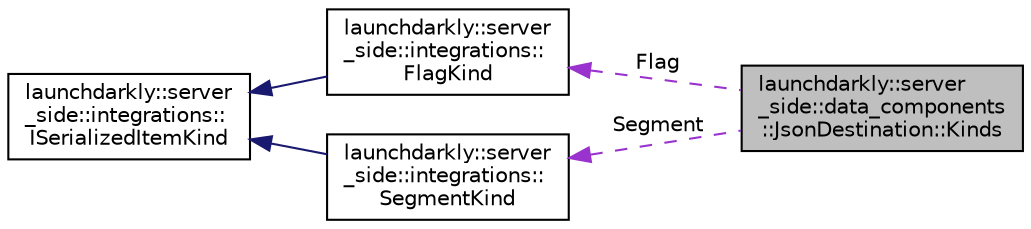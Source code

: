 digraph "launchdarkly::server_side::data_components::JsonDestination::Kinds"
{
 // LATEX_PDF_SIZE
  edge [fontname="Helvetica",fontsize="10",labelfontname="Helvetica",labelfontsize="10"];
  node [fontname="Helvetica",fontsize="10",shape=record];
  rankdir="LR";
  Node1 [label="launchdarkly::server\l_side::data_components\l::JsonDestination::Kinds",height=0.2,width=0.4,color="black", fillcolor="grey75", style="filled", fontcolor="black",tooltip="These are public so they can be referenced in tests."];
  Node2 -> Node1 [dir="back",color="darkorchid3",fontsize="10",style="dashed",label=" Flag" ];
  Node2 [label="launchdarkly::server\l_side::integrations::\lFlagKind",height=0.2,width=0.4,color="black", fillcolor="white", style="filled",URL="$classlaunchdarkly_1_1server__side_1_1integrations_1_1FlagKind.html",tooltip=" "];
  Node3 -> Node2 [dir="back",color="midnightblue",fontsize="10",style="solid"];
  Node3 [label="launchdarkly::server\l_side::integrations::\lISerializedItemKind",height=0.2,width=0.4,color="black", fillcolor="white", style="filled",URL="$classlaunchdarkly_1_1server__side_1_1integrations_1_1ISerializedItemKind.html",tooltip="Represents the kind of a serialized item. The purpose of this interface is to allow for determining a..."];
  Node4 -> Node1 [dir="back",color="darkorchid3",fontsize="10",style="dashed",label=" Segment" ];
  Node4 [label="launchdarkly::server\l_side::integrations::\lSegmentKind",height=0.2,width=0.4,color="black", fillcolor="white", style="filled",URL="$classlaunchdarkly_1_1server__side_1_1integrations_1_1SegmentKind.html",tooltip=" "];
  Node3 -> Node4 [dir="back",color="midnightblue",fontsize="10",style="solid"];
}
